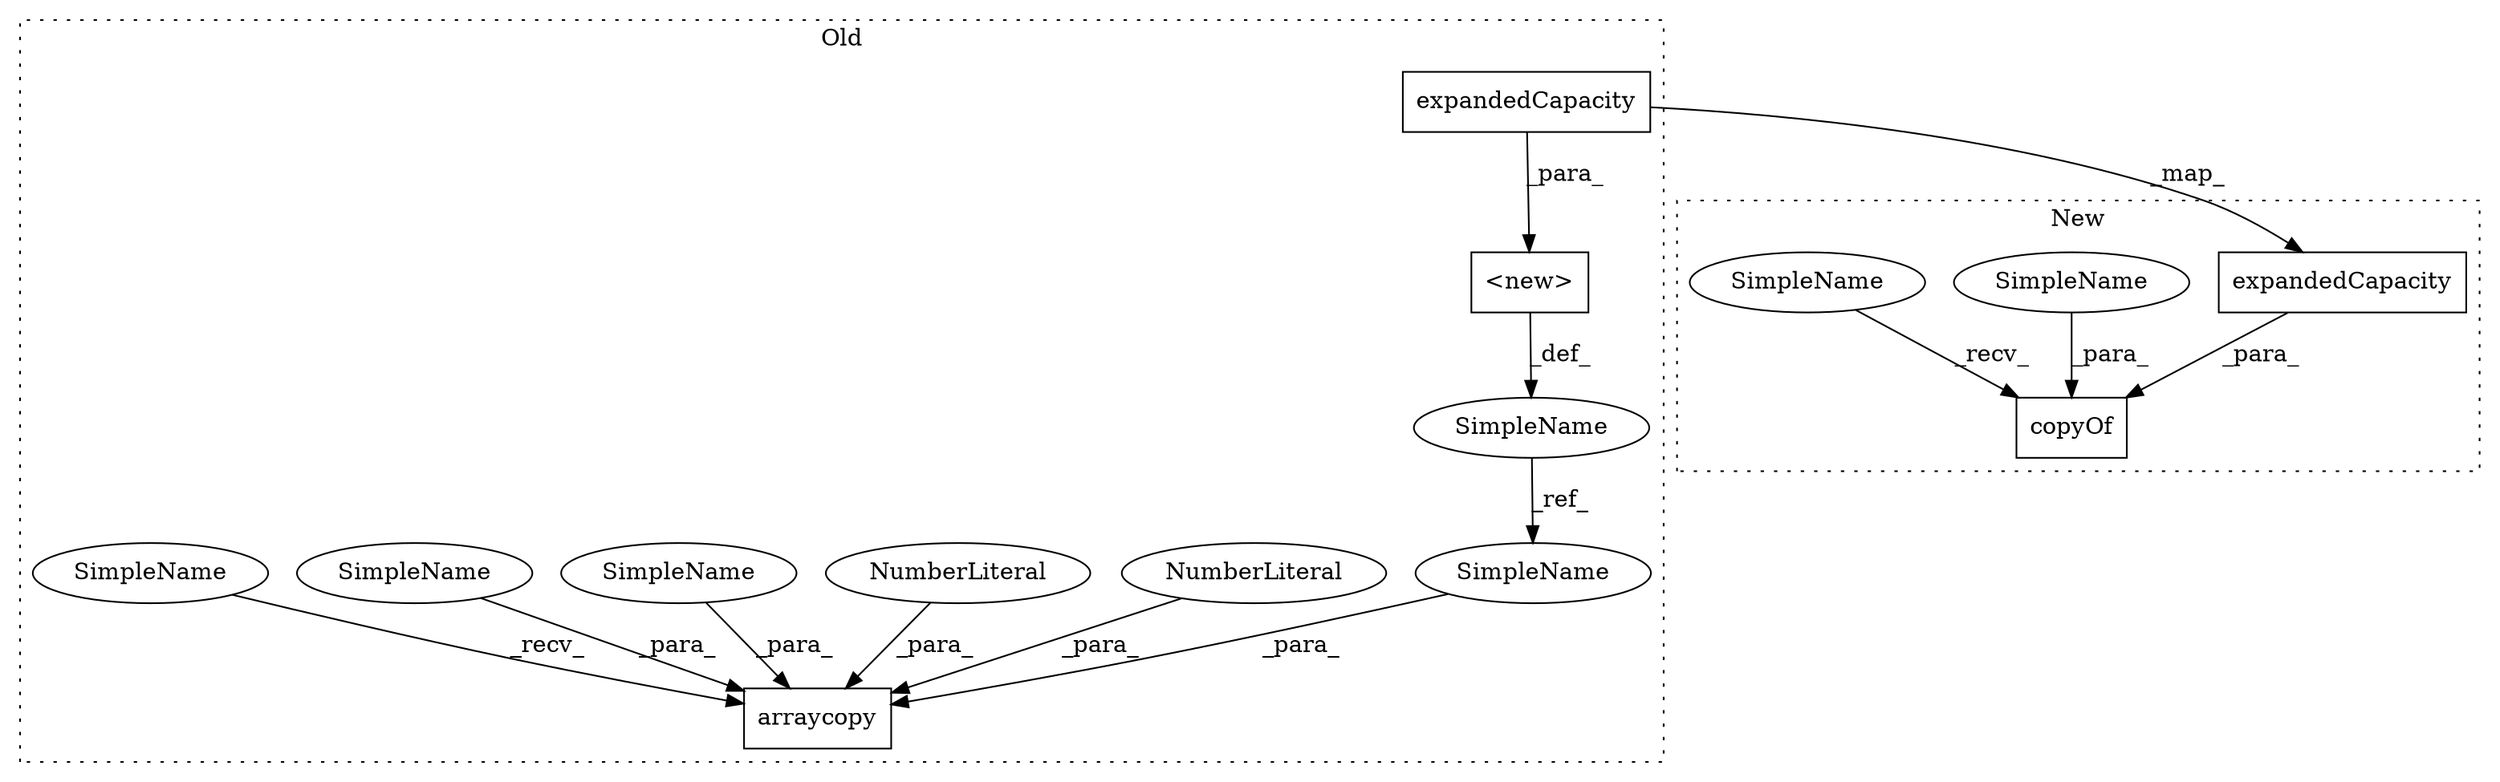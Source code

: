 digraph G {
subgraph cluster0 {
1 [label="expandedCapacity" a="32" s="11400,11439" l="17,1" shape="box"];
3 [label="arraycopy" a="32" s="11458,11496" l="10,1" shape="box"];
4 [label="NumberLiteral" a="34" s="11488" l="1" shape="ellipse"];
5 [label="NumberLiteral" a="34" s="11475" l="1" shape="ellipse"];
6 [label="SimpleName" a="42" s="11468" l="5" shape="ellipse"];
7 [label="SimpleName" a="42" s="11491" l="5" shape="ellipse"];
8 [label="SimpleName" a="42" s="11380" l="8" shape="ellipse"];
9 [label="<new>" a="3" s="11391" l="50" shape="box"];
13 [label="SimpleName" a="42" s="11478" l="8" shape="ellipse"];
14 [label="SimpleName" a="42" s="11451" l="6" shape="ellipse"];
label = "Old";
style="dotted";
}
subgraph cluster1 {
2 [label="expandedCapacity" a="32" s="11402,11441" l="17,1" shape="box"];
10 [label="copyOf" a="32" s="11388,11442" l="7,1" shape="box"];
11 [label="SimpleName" a="42" s="11395" l="5" shape="ellipse"];
12 [label="SimpleName" a="42" s="11381" l="6" shape="ellipse"];
label = "New";
style="dotted";
}
1 -> 2 [label="_map_"];
1 -> 9 [label="_para_"];
2 -> 10 [label="_para_"];
4 -> 3 [label="_para_"];
5 -> 3 [label="_para_"];
6 -> 3 [label="_para_"];
7 -> 3 [label="_para_"];
8 -> 13 [label="_ref_"];
9 -> 8 [label="_def_"];
11 -> 10 [label="_para_"];
12 -> 10 [label="_recv_"];
13 -> 3 [label="_para_"];
14 -> 3 [label="_recv_"];
}